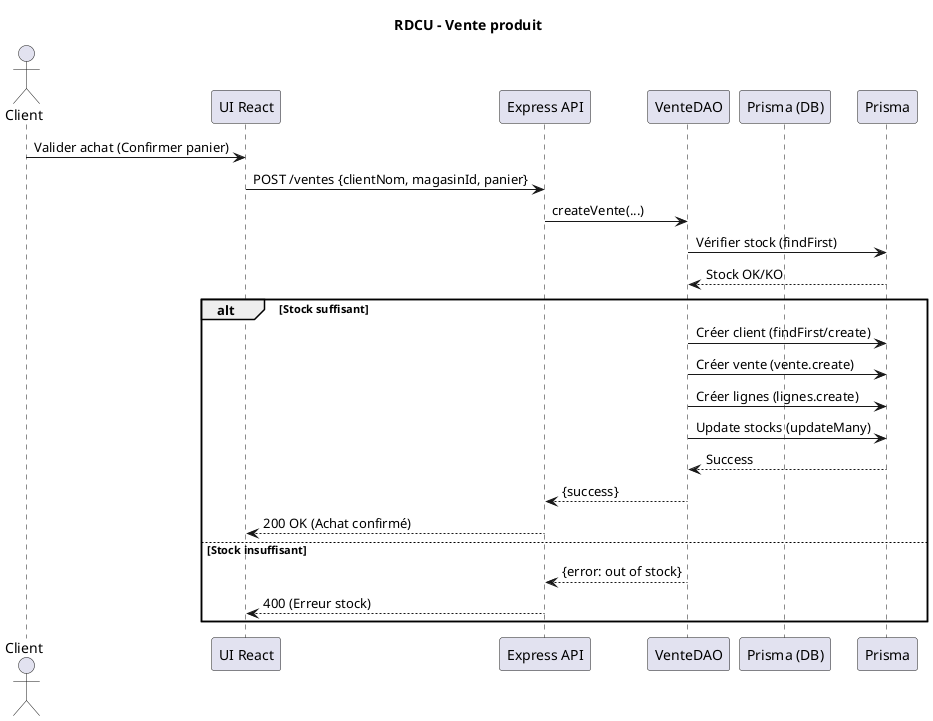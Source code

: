 @startuml RDCU Vente

title RDCU - Vente produit

actor Client
participant "UI React" as Frontend
participant "Express API" as Backend
participant "VenteDAO"
participant "Prisma (DB)"

Client -> Frontend : Valider achat (Confirmer panier)
Frontend -> Backend : POST /ventes {clientNom, magasinId, panier}
Backend -> VenteDAO : createVente(...)
VenteDAO -> Prisma : Vérifier stock (findFirst)
Prisma --> VenteDAO : Stock OK/KO
alt Stock suffisant
  VenteDAO -> Prisma : Créer client (findFirst/create)
  VenteDAO -> Prisma : Créer vente (vente.create)
  VenteDAO -> Prisma : Créer lignes (lignes.create)
  VenteDAO -> Prisma : Update stocks (updateMany)
  Prisma --> VenteDAO : Success
  VenteDAO --> Backend : {success}
  Backend --> Frontend : 200 OK (Achat confirmé)
else Stock insuffisant
  VenteDAO --> Backend : {error: out of stock}
  Backend --> Frontend : 400 (Erreur stock)
end
@enduml
